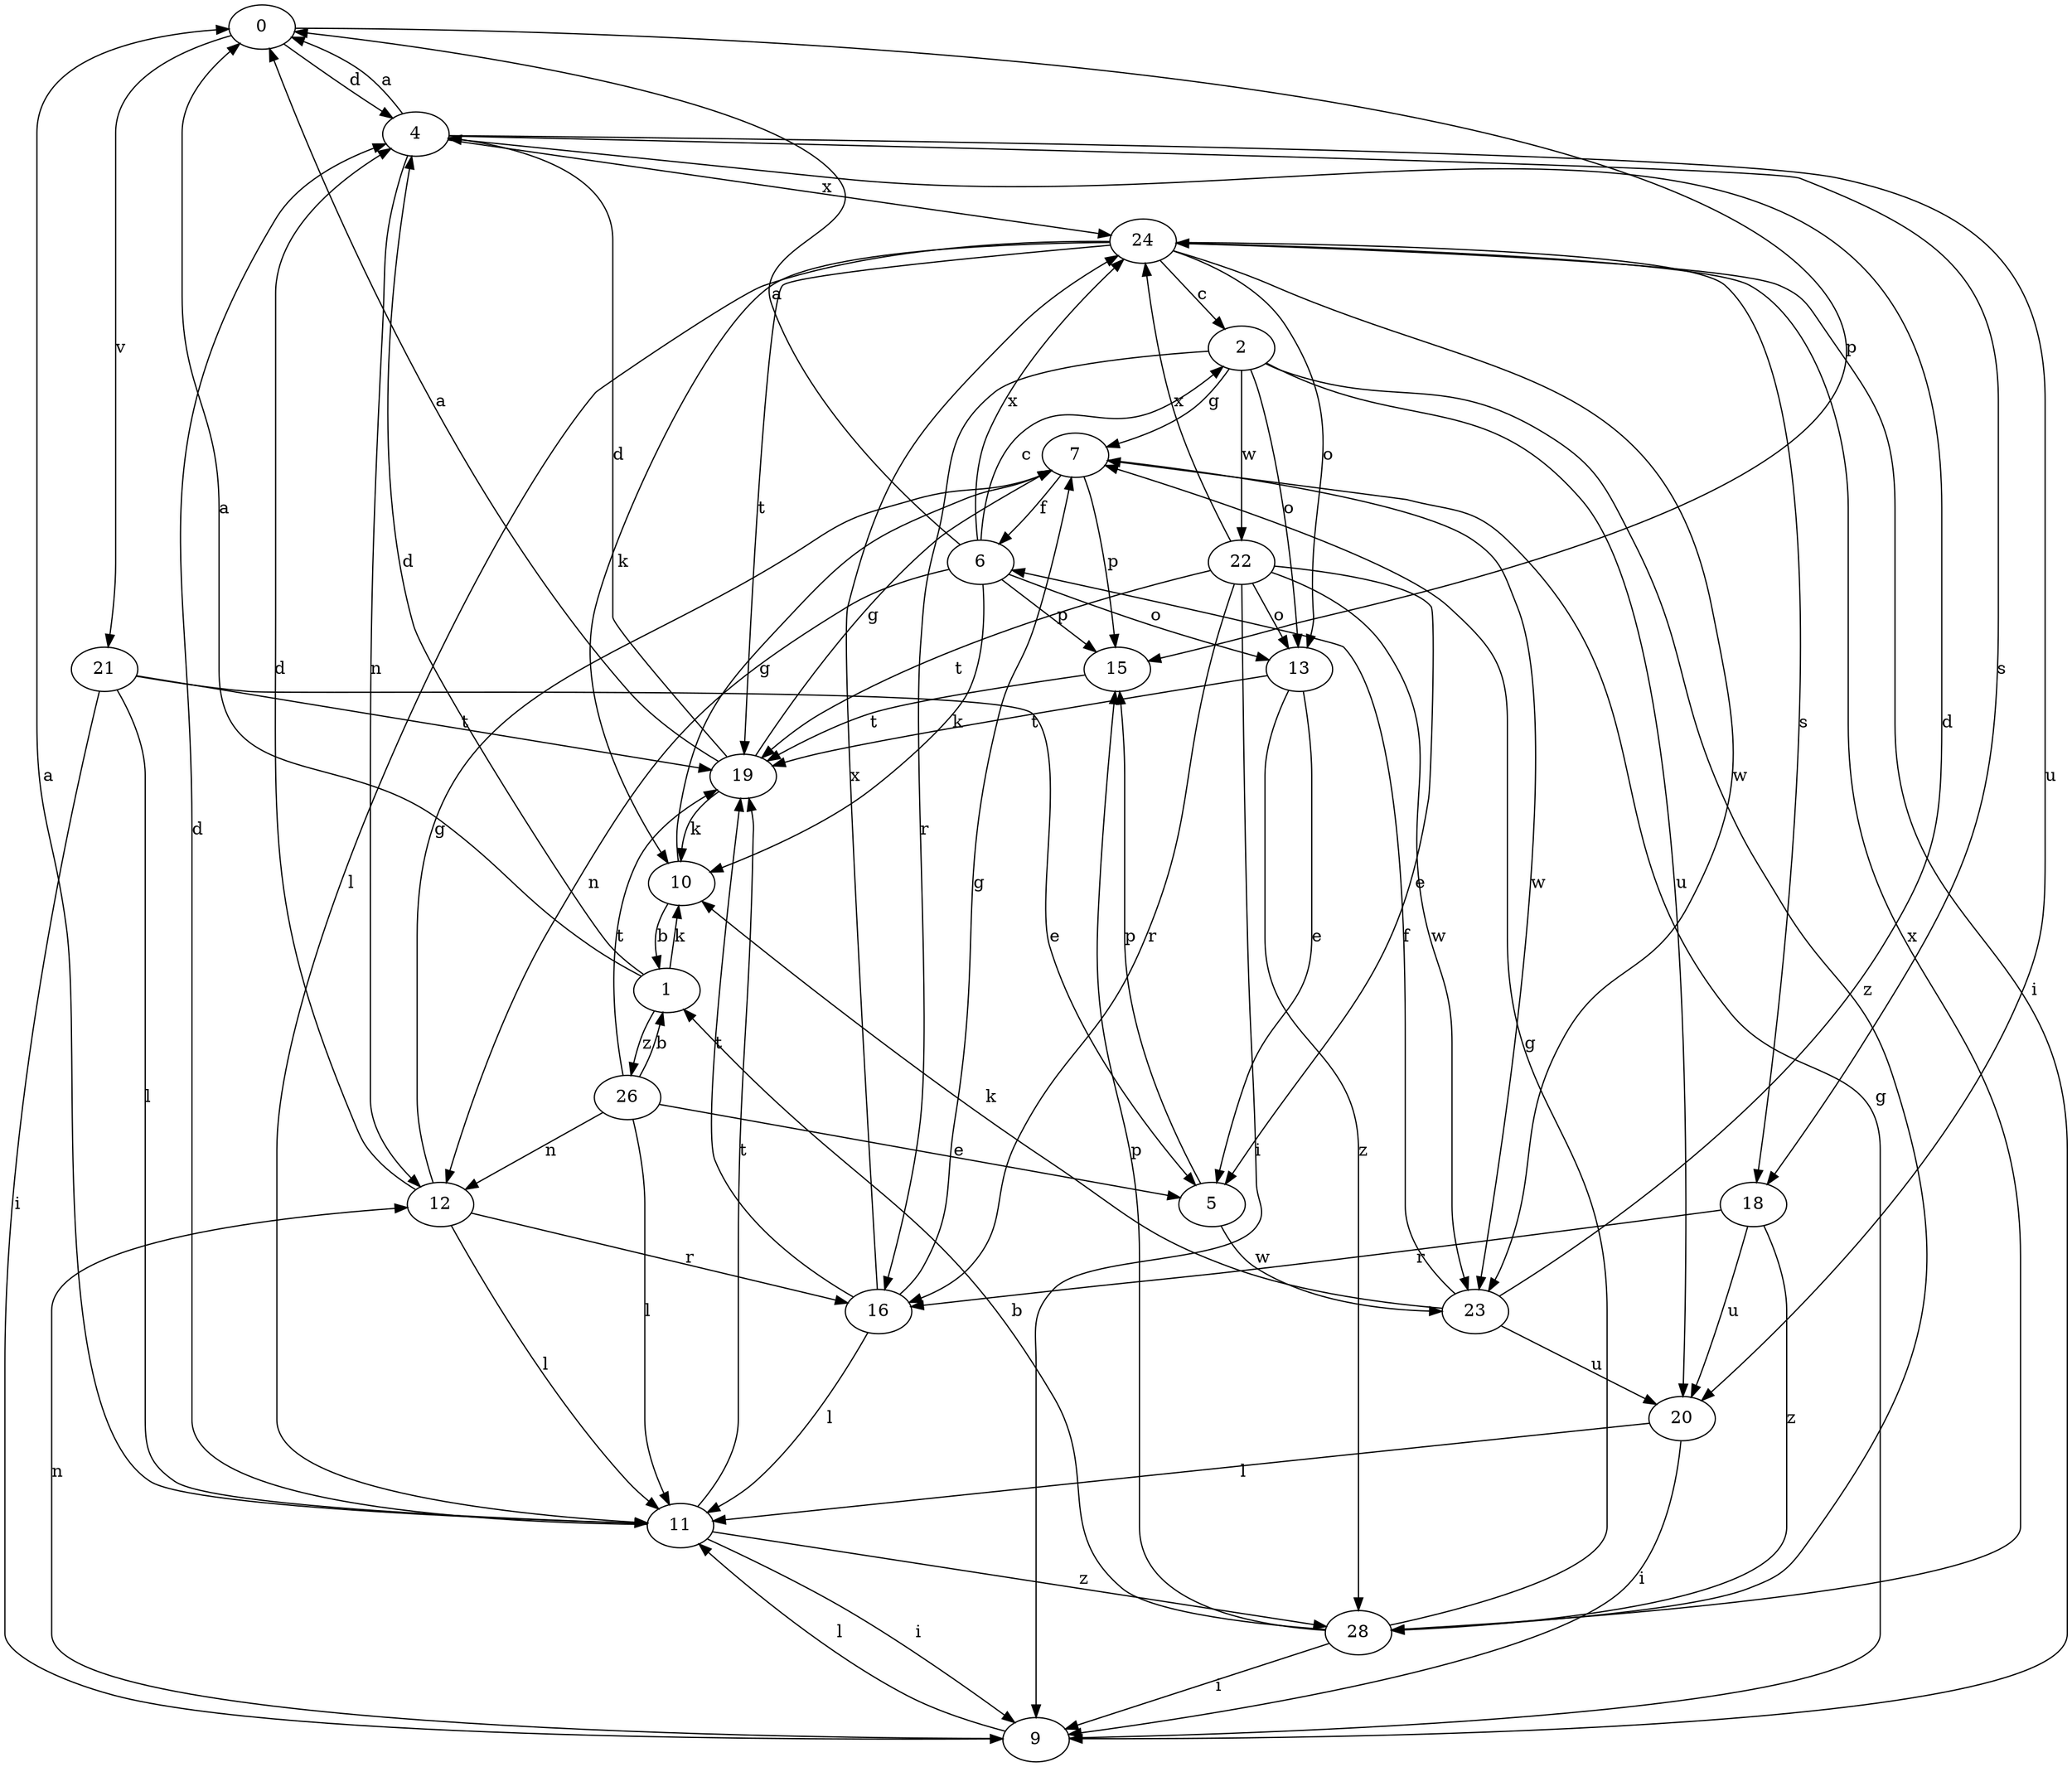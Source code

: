 strict digraph  {
0;
1;
2;
4;
5;
6;
7;
9;
10;
11;
12;
13;
15;
16;
18;
19;
20;
21;
22;
23;
24;
26;
28;
0 -> 4  [label=d];
0 -> 15  [label=p];
0 -> 21  [label=v];
1 -> 0  [label=a];
1 -> 4  [label=d];
1 -> 10  [label=k];
1 -> 26  [label=z];
2 -> 7  [label=g];
2 -> 13  [label=o];
2 -> 16  [label=r];
2 -> 20  [label=u];
2 -> 22  [label=w];
2 -> 28  [label=z];
4 -> 0  [label=a];
4 -> 12  [label=n];
4 -> 18  [label=s];
4 -> 20  [label=u];
4 -> 24  [label=x];
5 -> 15  [label=p];
5 -> 23  [label=w];
6 -> 0  [label=a];
6 -> 2  [label=c];
6 -> 10  [label=k];
6 -> 12  [label=n];
6 -> 13  [label=o];
6 -> 15  [label=p];
6 -> 24  [label=x];
7 -> 6  [label=f];
7 -> 15  [label=p];
7 -> 23  [label=w];
9 -> 7  [label=g];
9 -> 11  [label=l];
9 -> 12  [label=n];
10 -> 1  [label=b];
10 -> 7  [label=g];
11 -> 0  [label=a];
11 -> 4  [label=d];
11 -> 9  [label=i];
11 -> 19  [label=t];
11 -> 28  [label=z];
12 -> 4  [label=d];
12 -> 7  [label=g];
12 -> 11  [label=l];
12 -> 16  [label=r];
13 -> 5  [label=e];
13 -> 19  [label=t];
13 -> 28  [label=z];
15 -> 19  [label=t];
16 -> 7  [label=g];
16 -> 11  [label=l];
16 -> 19  [label=t];
16 -> 24  [label=x];
18 -> 16  [label=r];
18 -> 20  [label=u];
18 -> 28  [label=z];
19 -> 0  [label=a];
19 -> 4  [label=d];
19 -> 7  [label=g];
19 -> 10  [label=k];
20 -> 9  [label=i];
20 -> 11  [label=l];
21 -> 5  [label=e];
21 -> 9  [label=i];
21 -> 11  [label=l];
21 -> 19  [label=t];
22 -> 5  [label=e];
22 -> 9  [label=i];
22 -> 13  [label=o];
22 -> 16  [label=r];
22 -> 19  [label=t];
22 -> 23  [label=w];
22 -> 24  [label=x];
23 -> 4  [label=d];
23 -> 6  [label=f];
23 -> 10  [label=k];
23 -> 20  [label=u];
24 -> 2  [label=c];
24 -> 9  [label=i];
24 -> 10  [label=k];
24 -> 11  [label=l];
24 -> 13  [label=o];
24 -> 18  [label=s];
24 -> 19  [label=t];
24 -> 23  [label=w];
26 -> 1  [label=b];
26 -> 5  [label=e];
26 -> 11  [label=l];
26 -> 12  [label=n];
26 -> 19  [label=t];
28 -> 1  [label=b];
28 -> 7  [label=g];
28 -> 9  [label=i];
28 -> 15  [label=p];
28 -> 24  [label=x];
}
